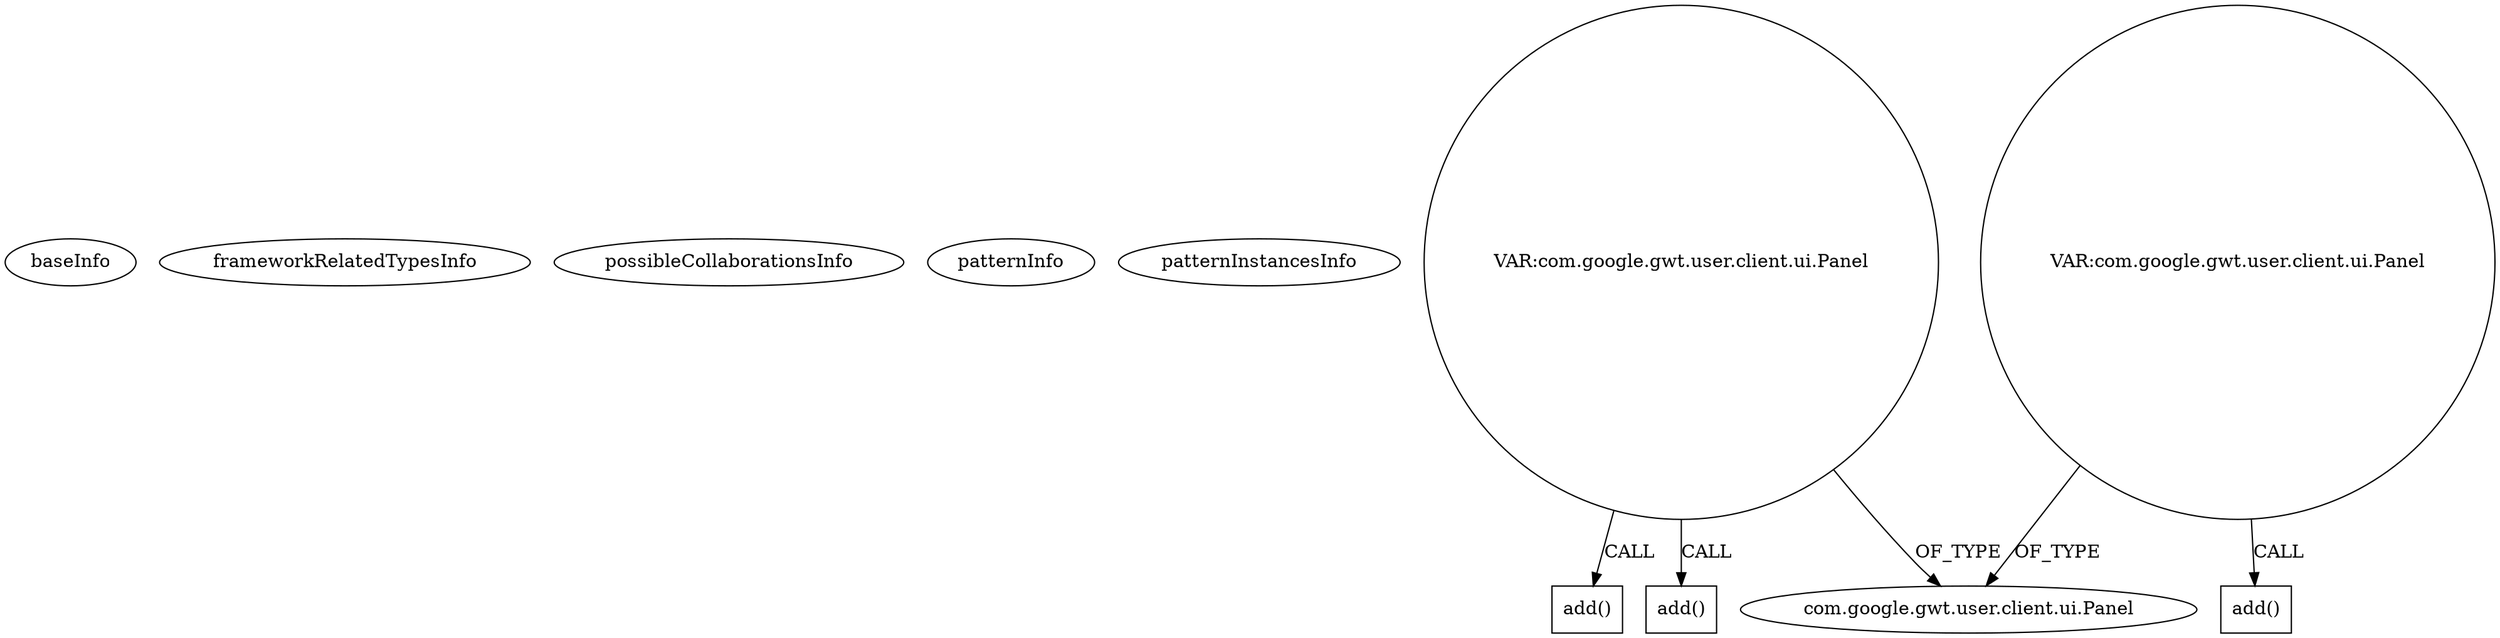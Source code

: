 digraph {
baseInfo[graphId=361,category="pattern",isAnonymous=false,possibleRelation=false]
frameworkRelatedTypesInfo[]
possibleCollaborationsInfo[]
patternInfo[frequency=2.0,patternRootClient=null]
patternInstancesInfo[0="nakaken0629-mezamashimailgwt~/nakaken0629-mezamashimailgwt/mezamashimailgwt-master/mezamashimailgwt/src/com/appspot/mezamashimailgwt/client/Mezamashimailgwt.java~void onClick(com.google.gwt.event.dom.client.ClickEvent)~4118",1="woox-serverapp~/woox-serverapp/serverapp-master/src/wooxes/net/client/Serverapp.java~Serverapp~4647"]
5[label="com.google.gwt.user.client.ui.Panel",vertexType="FRAMEWORK_CLASS_TYPE",isFrameworkType=false]
25[label="VAR:com.google.gwt.user.client.ui.Panel",vertexType="VARIABLE_EXPRESION",isFrameworkType=false,shape=circle]
40[label="add()",vertexType="INSIDE_CALL",isFrameworkType=false,shape=box]
3[label="VAR:com.google.gwt.user.client.ui.Panel",vertexType="VARIABLE_EXPRESION",isFrameworkType=false,shape=circle]
17[label="add()",vertexType="INSIDE_CALL",isFrameworkType=false,shape=box]
51[label="add()",vertexType="INSIDE_CALL",isFrameworkType=false,shape=box]
3->5[label="OF_TYPE"]
25->5[label="OF_TYPE"]
25->51[label="CALL"]
3->17[label="CALL"]
25->40[label="CALL"]
}
